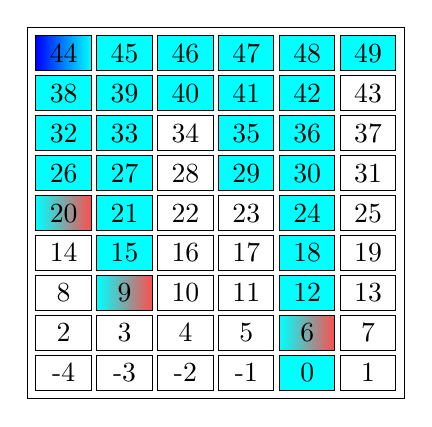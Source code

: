 %tikz
\begin{tikzpicture}[every node/.style={draw,scale=1pt,
    minimum width=20pt,inner sep=3pt,
    line width=0pt,draw=black}]
    \matrix[row sep=2pt,column sep=2pt]
    {\node[left color=blue,right color=-red]{44};&
    \node[fill=-red]{45};&
    \node[fill=-red]{46};&
    \node[fill=-red]{47};&
    \node[fill=-red]{48};&
    \node[fill=-red]{49};\\
    \node[fill=-red]{38};&
    \node[fill=-red]{39};&
    \node[fill=-red]{40};&
    \node[fill=-red]{41};&
    \node[fill=-red]{42};&
    \node[]{43};\\
    \node[fill=-red]{32};&
    \node[fill=-red]{33};&
    \node[]{34};&
    \node[fill=-red]{35};&
    \node[fill=-red]{36};&
    \node[]{37};\\
    \node[fill=-red]{26};&
    \node[fill=-red]{27};&
    \node[]{28};&
    \node[fill=-red]{29};&
    \node[fill=-red]{30};&
    \node[]{31};\\
    \node[left color=-red,right color=red!70]{20};&
    \node[fill=-red]{21};&
    \node[]{22};&
    \node[]{23};&
    \node[fill=-red]{24};&
    \node[]{25};\\
    \node[]{14};&
    \node[fill=-red]{15};&
    \node[]{16};&
    \node[]{17};&
    \node[fill=-red]{18};&
    \node[]{19};\\
    \node[]{8};&
    \node[left color=-red,right color=red!70]{9};&
    \node[]{10};&
    \node[]{11};&
    \node[fill=-red]{12};&
    \node[]{13};\\
    \node[]{2};&
    \node[]{3};&
    \node[]{4};&
    \node[]{5};&
    \node[left color=-red,right color=red!70]{6};&
    \node[]{7};\\
    \node[]{-4};&
    \node[]{-3};&
    \node[]{-2};&
    \node[]{-1};&
    \node[fill=-red]{0};&
    \node[]{1};\\
    };
\end{tikzpicture}